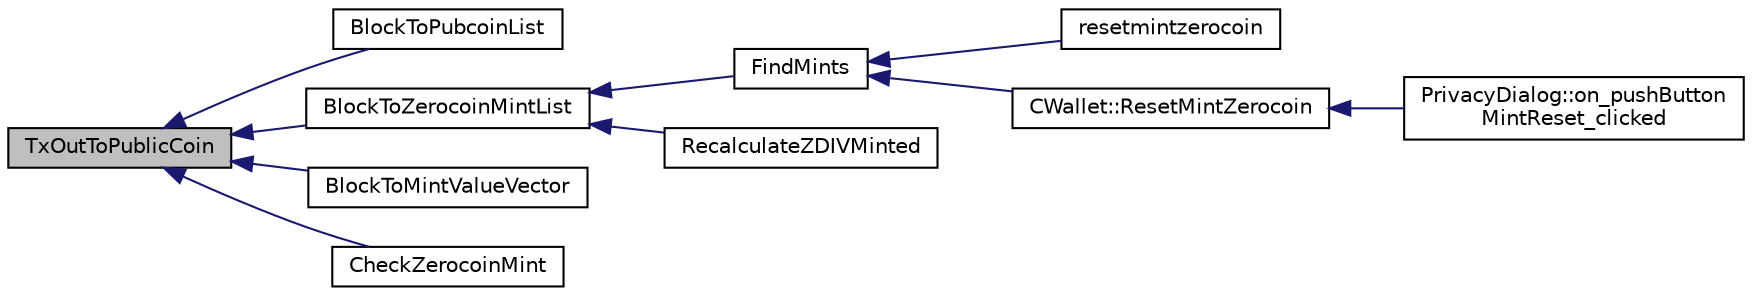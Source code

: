 digraph "TxOutToPublicCoin"
{
  edge [fontname="Helvetica",fontsize="10",labelfontname="Helvetica",labelfontsize="10"];
  node [fontname="Helvetica",fontsize="10",shape=record];
  rankdir="LR";
  Node1267 [label="TxOutToPublicCoin",height=0.2,width=0.4,color="black", fillcolor="grey75", style="filled", fontcolor="black"];
  Node1267 -> Node1268 [dir="back",color="midnightblue",fontsize="10",style="solid",fontname="Helvetica"];
  Node1268 [label="BlockToPubcoinList",height=0.2,width=0.4,color="black", fillcolor="white", style="filled",URL="$main_8h.html#a4834d60ccd1a14ab8f60f476de6e2eab"];
  Node1267 -> Node1269 [dir="back",color="midnightblue",fontsize="10",style="solid",fontname="Helvetica"];
  Node1269 [label="BlockToZerocoinMintList",height=0.2,width=0.4,color="black", fillcolor="white", style="filled",URL="$main_8h.html#ac317d8f586a4d15e3a7e91debf18b646"];
  Node1269 -> Node1270 [dir="back",color="midnightblue",fontsize="10",style="solid",fontname="Helvetica"];
  Node1270 [label="FindMints",height=0.2,width=0.4,color="black", fillcolor="white", style="filled",URL="$main_8h.html#a5bdf923beb5f3417fd033c28216b6acb"];
  Node1270 -> Node1271 [dir="back",color="midnightblue",fontsize="10",style="solid",fontname="Helvetica"];
  Node1271 [label="resetmintzerocoin",height=0.2,width=0.4,color="black", fillcolor="white", style="filled",URL="$rpcwallet_8cpp.html#a9336d9bdaa3e1ebb98fb2cc6fdef1d9b"];
  Node1270 -> Node1272 [dir="back",color="midnightblue",fontsize="10",style="solid",fontname="Helvetica"];
  Node1272 [label="CWallet::ResetMintZerocoin",height=0.2,width=0.4,color="black", fillcolor="white", style="filled",URL="$class_c_wallet.html#a48b81fb27683fe4693a7385909dcd391"];
  Node1272 -> Node1273 [dir="back",color="midnightblue",fontsize="10",style="solid",fontname="Helvetica"];
  Node1273 [label="PrivacyDialog::on_pushButton\lMintReset_clicked",height=0.2,width=0.4,color="black", fillcolor="white", style="filled",URL="$class_privacy_dialog.html#a1a50924516087ce5810b2b2831567a31"];
  Node1269 -> Node1274 [dir="back",color="midnightblue",fontsize="10",style="solid",fontname="Helvetica"];
  Node1274 [label="RecalculateZDIVMinted",height=0.2,width=0.4,color="black", fillcolor="white", style="filled",URL="$main_8h.html#a4143f85b263bcd3fc3915dbc19009495"];
  Node1267 -> Node1275 [dir="back",color="midnightblue",fontsize="10",style="solid",fontname="Helvetica"];
  Node1275 [label="BlockToMintValueVector",height=0.2,width=0.4,color="black", fillcolor="white", style="filled",URL="$main_8h.html#a9a05ff47060060936db4e35eed620d3f"];
  Node1267 -> Node1276 [dir="back",color="midnightblue",fontsize="10",style="solid",fontname="Helvetica"];
  Node1276 [label="CheckZerocoinMint",height=0.2,width=0.4,color="black", fillcolor="white", style="filled",URL="$main_8h.html#a6fb9bfa44660819bfe1a7d5b1b23bb02"];
}
